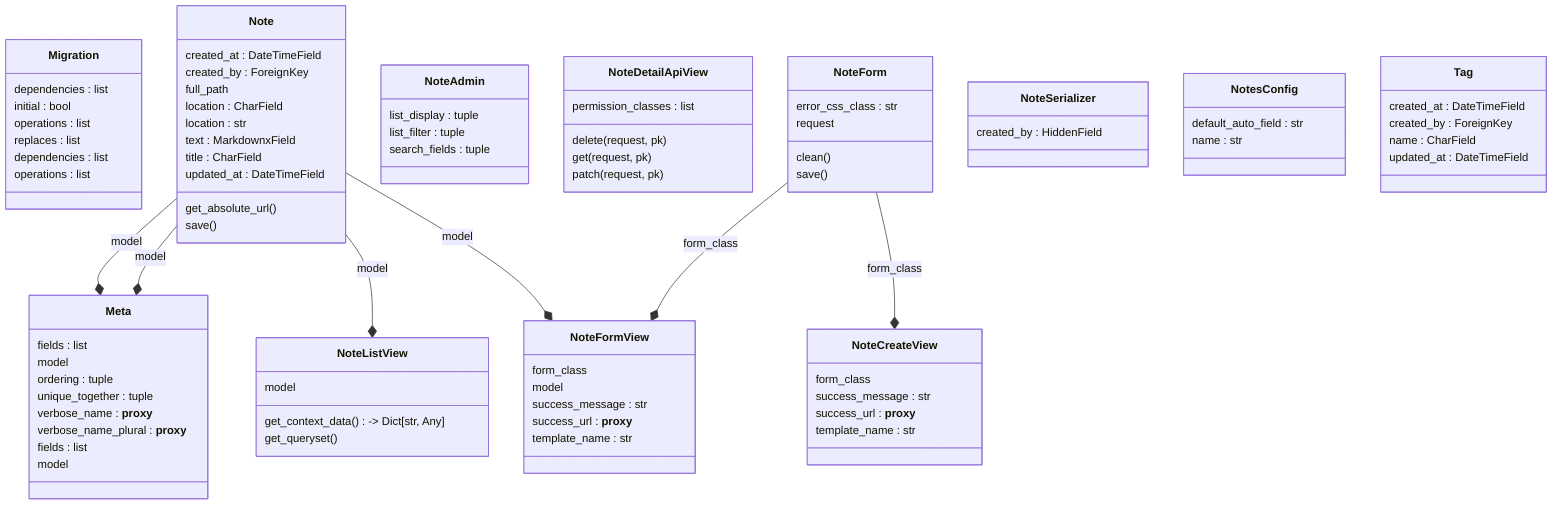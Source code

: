 classDiagram
  class Meta {
    fields : list
    model
  }
  class Meta {
    ordering : tuple
    unique_together : tuple
    verbose_name : __proxy__
    verbose_name_plural : __proxy__
  }
  class Meta {
    fields : list
    model
  }
  class Migration {
    dependencies : list
    initial : bool
    operations : list
    replaces : list
  }
  class Migration {
    dependencies : list
    operations : list
  }
  class Note {
    created_at : DateTimeField
    created_by : ForeignKey
    full_path
    location : CharField
    location : str
    text : MarkdownxField
    title : CharField
    updated_at : DateTimeField
    get_absolute_url()
    save()
  }
  class NoteAdmin {
    list_display : tuple
    list_filter : tuple
    search_fields : tuple
  }
  class NoteCreateView {
    form_class
    success_message : str
    success_url : __proxy__
    template_name : str
  }
  class NoteDetailApiView {
    permission_classes : list
    delete(request, pk)
    get(request, pk)
    patch(request, pk)
  }
  class NoteForm {
    error_css_class : str
    request
    clean()
    save()
  }
  class NoteFormView {
    form_class
    model
    success_message : str
    success_url : __proxy__
    template_name : str
  }
  class NoteListView {
    model
    get_context_data() -> Dict[str, Any]
    get_queryset()
  }
  class NoteSerializer {
    created_by : HiddenField
  }
  class NotesConfig {
    default_auto_field : str
    name : str
  }
  class Tag {
    created_at : DateTimeField
    created_by : ForeignKey
    name : CharField
    updated_at : DateTimeField
  }
  NoteForm --* NoteCreateView : form_class
  NoteForm --* NoteFormView : form_class
  Note --* Meta : model
  Note --* Meta : model
  Note --* NoteFormView : model
  Note --* NoteListView : model